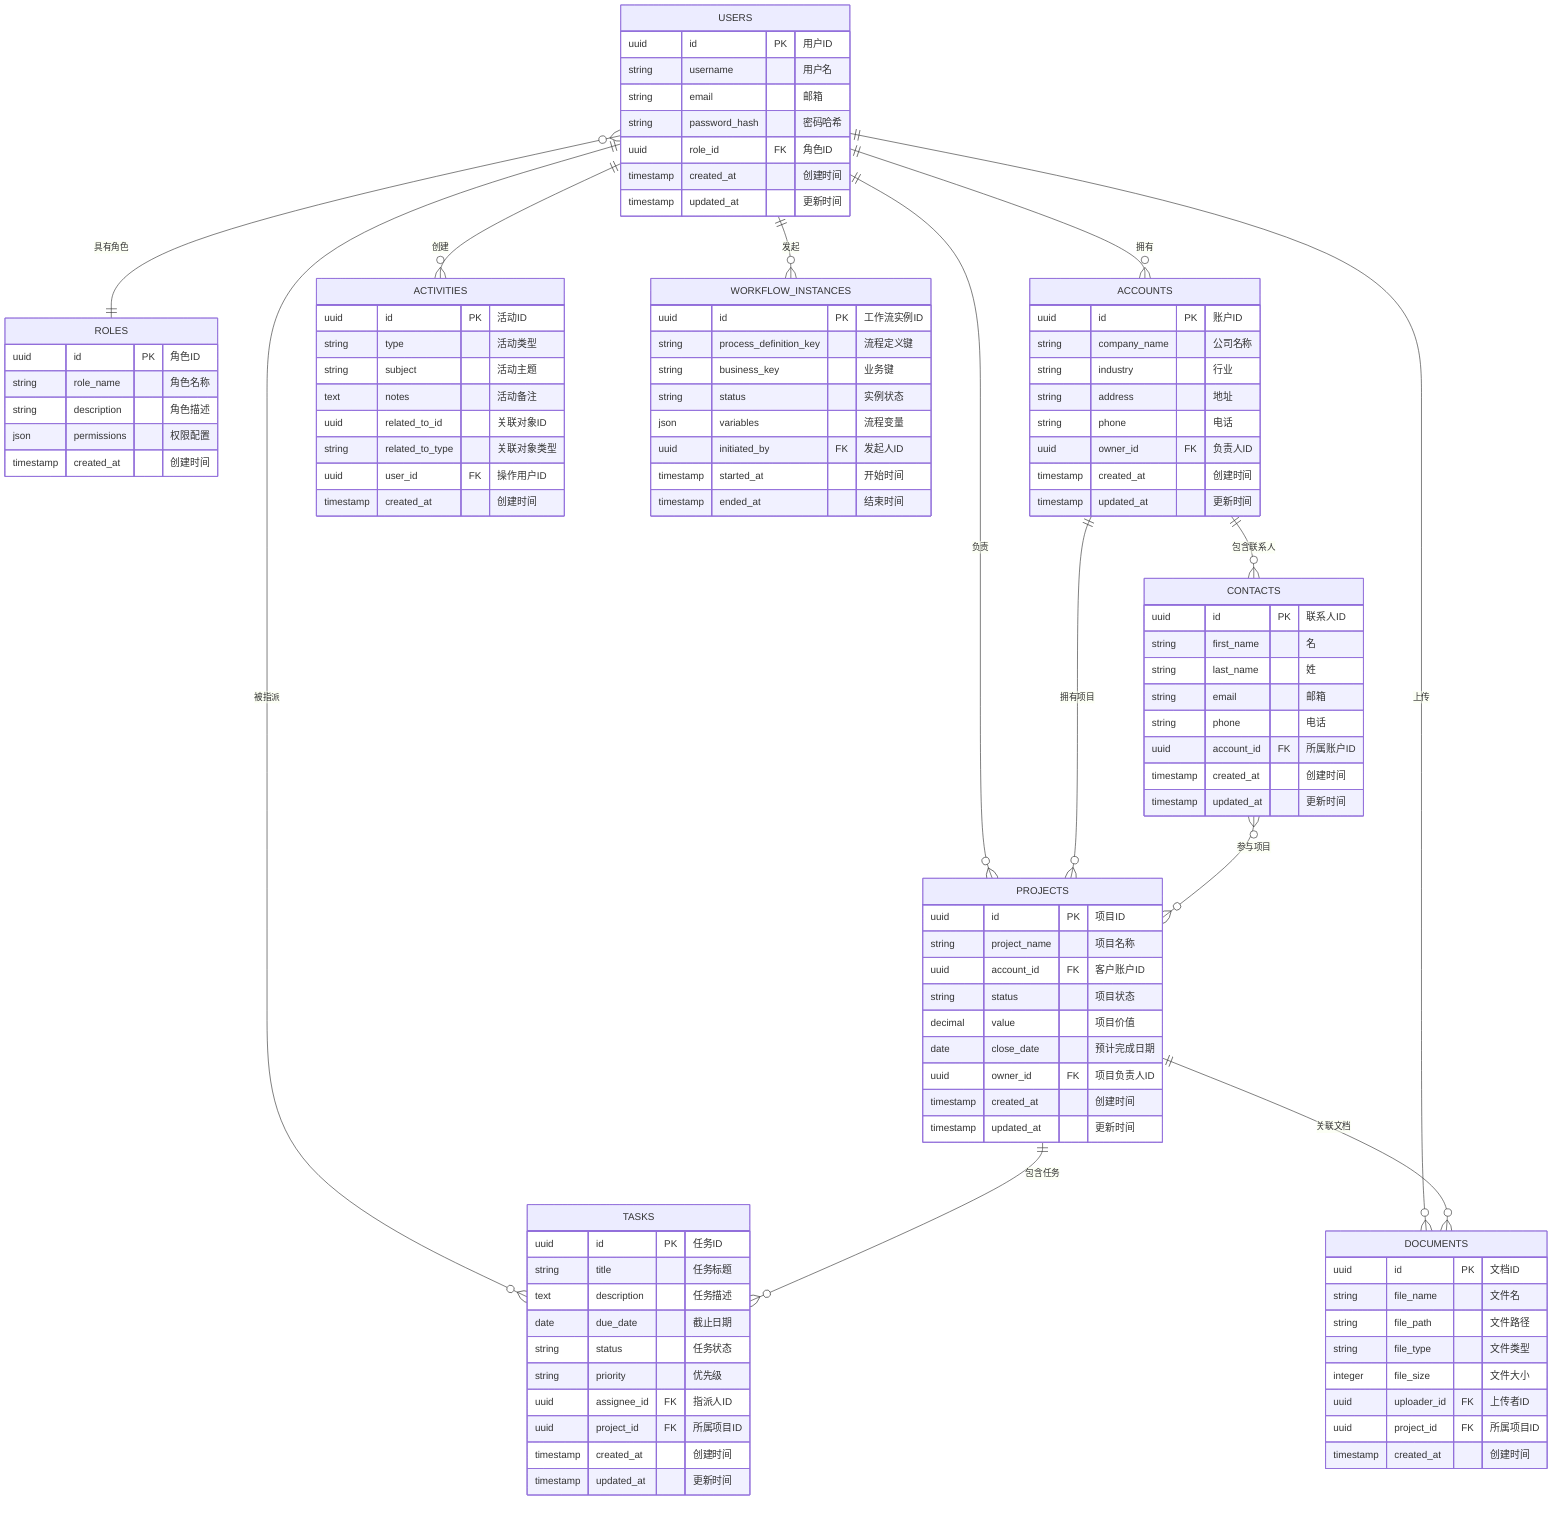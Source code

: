 erDiagram
    USERS {
        uuid id PK "用户ID"
        string username "用户名"
        string email "邮箱"
        string password_hash "密码哈希"
        uuid role_id FK "角色ID"
        timestamp created_at "创建时间"
        timestamp updated_at "更新时间"
    }

    ROLES {
        uuid id PK "角色ID"
        string role_name "角色名称"
        string description "角色描述"
        json permissions "权限配置"
        timestamp created_at "创建时间"
    }

    ACCOUNTS {
        uuid id PK "账户ID"
        string company_name "公司名称"
        string industry "行业"
        string address "地址"
        string phone "电话"
        uuid owner_id FK "负责人ID"
        timestamp created_at "创建时间"
        timestamp updated_at "更新时间"
    }

    CONTACTS {
        uuid id PK "联系人ID"
        string first_name "名"
        string last_name "姓"
        string email "邮箱"
        string phone "电话"
        uuid account_id FK "所属账户ID"
        timestamp created_at "创建时间"
        timestamp updated_at "更新时间"
    }

    PROJECTS {
        uuid id PK "项目ID"
        string project_name "项目名称"
        uuid account_id FK "客户账户ID"
        string status "项目状态"
        decimal value "项目价值"
        date close_date "预计完成日期"
        uuid owner_id FK "项目负责人ID"
        timestamp created_at "创建时间"
        timestamp updated_at "更新时间"
    }

    TASKS {
        uuid id PK "任务ID"
        string title "任务标题"
        text description "任务描述"
        date due_date "截止日期"
        string status "任务状态"
        string priority "优先级"
        uuid assignee_id FK "指派人ID"
        uuid project_id FK "所属项目ID"
        timestamp created_at "创建时间"
        timestamp updated_at "更新时间"
    }

    ACTIVITIES {
        uuid id PK "活动ID"
        string type "活动类型"
        string subject "活动主题"
        text notes "活动备注"
        uuid related_to_id "关联对象ID"
        string related_to_type "关联对象类型"
        uuid user_id FK "操作用户ID"
        timestamp created_at "创建时间"
    }

    DOCUMENTS {
        uuid id PK "文档ID"
        string file_name "文件名"
        string file_path "文件路径"
        string file_type "文件类型"
        integer file_size "文件大小"
        uuid uploader_id FK "上传者ID"
        uuid project_id FK "所属项目ID"
        timestamp created_at "创建时间"
    }

    WORKFLOW_INSTANCES {
        uuid id PK "工作流实例ID"
        string process_definition_key "流程定义键"
        string business_key "业务键"
        string status "实例状态"
        json variables "流程变量"
        uuid initiated_by FK "发起人ID"
        timestamp started_at "开始时间"
        timestamp ended_at "结束时间"
    }
    
    %% 关系定义
    USERS ||--o{ ACCOUNTS : "拥有"
    USERS ||--o{ PROJECTS : "负责"
    USERS ||--o{ TASKS : "被指派"
    USERS ||--o{ ACTIVITIES : "创建"
    USERS ||--o{ DOCUMENTS : "上传"
    USERS ||--o{ WORKFLOW_INSTANCES : "发起"
    USERS }o--|| ROLES : "具有角色"

    ACCOUNTS ||--o{ CONTACTS : "包含联系人"
    ACCOUNTS ||--o{ PROJECTS : "拥有项目"

    PROJECTS ||--o{ TASKS : "包含任务"
    PROJECTS ||--o{ DOCUMENTS : "关联文档"

    CONTACTS }o--o{ PROJECTS : "参与项目"